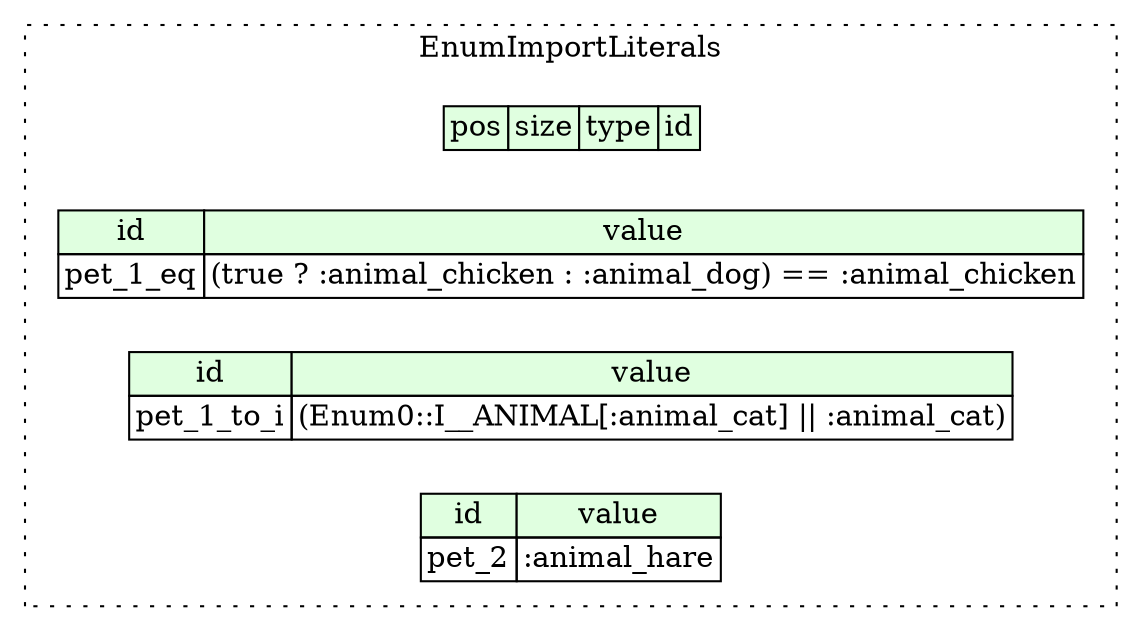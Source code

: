 digraph {
	rankdir=LR;
	node [shape=plaintext];
	subgraph cluster__enum_import_literals {
		label="EnumImportLiterals";
		graph[style=dotted];

		enum_import_literals__seq [label=<<TABLE BORDER="0" CELLBORDER="1" CELLSPACING="0">
			<TR><TD BGCOLOR="#E0FFE0">pos</TD><TD BGCOLOR="#E0FFE0">size</TD><TD BGCOLOR="#E0FFE0">type</TD><TD BGCOLOR="#E0FFE0">id</TD></TR>
		</TABLE>>];
		enum_import_literals__inst__pet_1_eq [label=<<TABLE BORDER="0" CELLBORDER="1" CELLSPACING="0">
			<TR><TD BGCOLOR="#E0FFE0">id</TD><TD BGCOLOR="#E0FFE0">value</TD></TR>
			<TR><TD>pet_1_eq</TD><TD>(true ? :animal_chicken : :animal_dog) == :animal_chicken</TD></TR>
		</TABLE>>];
		enum_import_literals__inst__pet_1_to_i [label=<<TABLE BORDER="0" CELLBORDER="1" CELLSPACING="0">
			<TR><TD BGCOLOR="#E0FFE0">id</TD><TD BGCOLOR="#E0FFE0">value</TD></TR>
			<TR><TD>pet_1_to_i</TD><TD>(Enum0::I__ANIMAL[:animal_cat] || :animal_cat)</TD></TR>
		</TABLE>>];
		enum_import_literals__inst__pet_2 [label=<<TABLE BORDER="0" CELLBORDER="1" CELLSPACING="0">
			<TR><TD BGCOLOR="#E0FFE0">id</TD><TD BGCOLOR="#E0FFE0">value</TD></TR>
			<TR><TD>pet_2</TD><TD>:animal_hare</TD></TR>
		</TABLE>>];
	}
}
